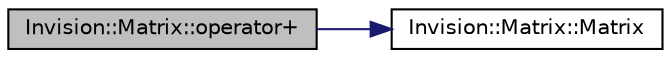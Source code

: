 digraph "Invision::Matrix::operator+"
{
 // LATEX_PDF_SIZE
  edge [fontname="Helvetica",fontsize="10",labelfontname="Helvetica",labelfontsize="10"];
  node [fontname="Helvetica",fontsize="10",shape=record];
  rankdir="LR";
  Node1 [label="Invision::Matrix::operator+",height=0.2,width=0.4,color="black", fillcolor="grey75", style="filled", fontcolor="black",tooltip="adds the Matrix with another Matrix"];
  Node1 -> Node2 [color="midnightblue",fontsize="10",style="solid",fontname="Helvetica"];
  Node2 [label="Invision::Matrix::Matrix",height=0.2,width=0.4,color="black", fillcolor="white", style="filled",URL="$class_invision_1_1_matrix.html#a9c8bc1501f1926cdbc21f87782c406f0",tooltip="initialize a matrix"];
}
